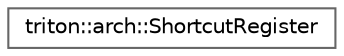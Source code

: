 digraph "Graphical Class Hierarchy"
{
 // LATEX_PDF_SIZE
  bgcolor="transparent";
  edge [fontname=Helvetica,fontsize=10,labelfontname=Helvetica,labelfontsize=10];
  node [fontname=Helvetica,fontsize=10,shape=box,height=0.2,width=0.4];
  rankdir="LR";
  Node0 [label="triton::arch::ShortcutRegister",height=0.2,width=0.4,color="grey40", fillcolor="white", style="filled",URL="$classtriton_1_1arch_1_1ShortcutRegister.html",tooltip="This is used as a shortcut to access to registers."];
}
